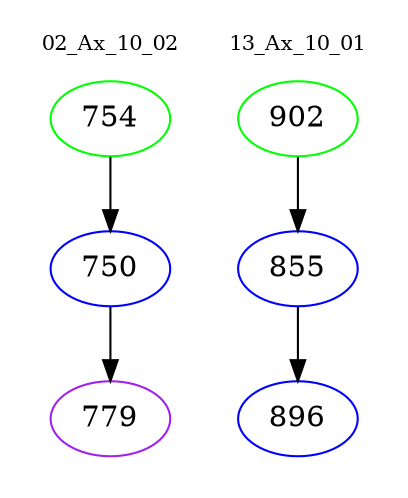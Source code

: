 digraph{
subgraph cluster_0 {
color = white
label = "02_Ax_10_02";
fontsize=10;
T0_754 [label="754", color="green"]
T0_754 -> T0_750 [color="black"]
T0_750 [label="750", color="blue"]
T0_750 -> T0_779 [color="black"]
T0_779 [label="779", color="purple"]
}
subgraph cluster_1 {
color = white
label = "13_Ax_10_01";
fontsize=10;
T1_902 [label="902", color="green"]
T1_902 -> T1_855 [color="black"]
T1_855 [label="855", color="blue"]
T1_855 -> T1_896 [color="black"]
T1_896 [label="896", color="blue"]
}
}
